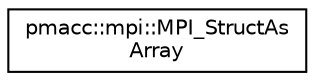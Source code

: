 digraph "Graphical Class Hierarchy"
{
 // LATEX_PDF_SIZE
  edge [fontname="Helvetica",fontsize="10",labelfontname="Helvetica",labelfontsize="10"];
  node [fontname="Helvetica",fontsize="10",shape=record];
  rankdir="LR";
  Node0 [label="pmacc::mpi::MPI_StructAs\lArray",height=0.2,width=0.4,color="black", fillcolor="white", style="filled",URL="$structpmacc_1_1mpi_1_1_m_p_i___struct_as_array.html",tooltip=" "];
}
